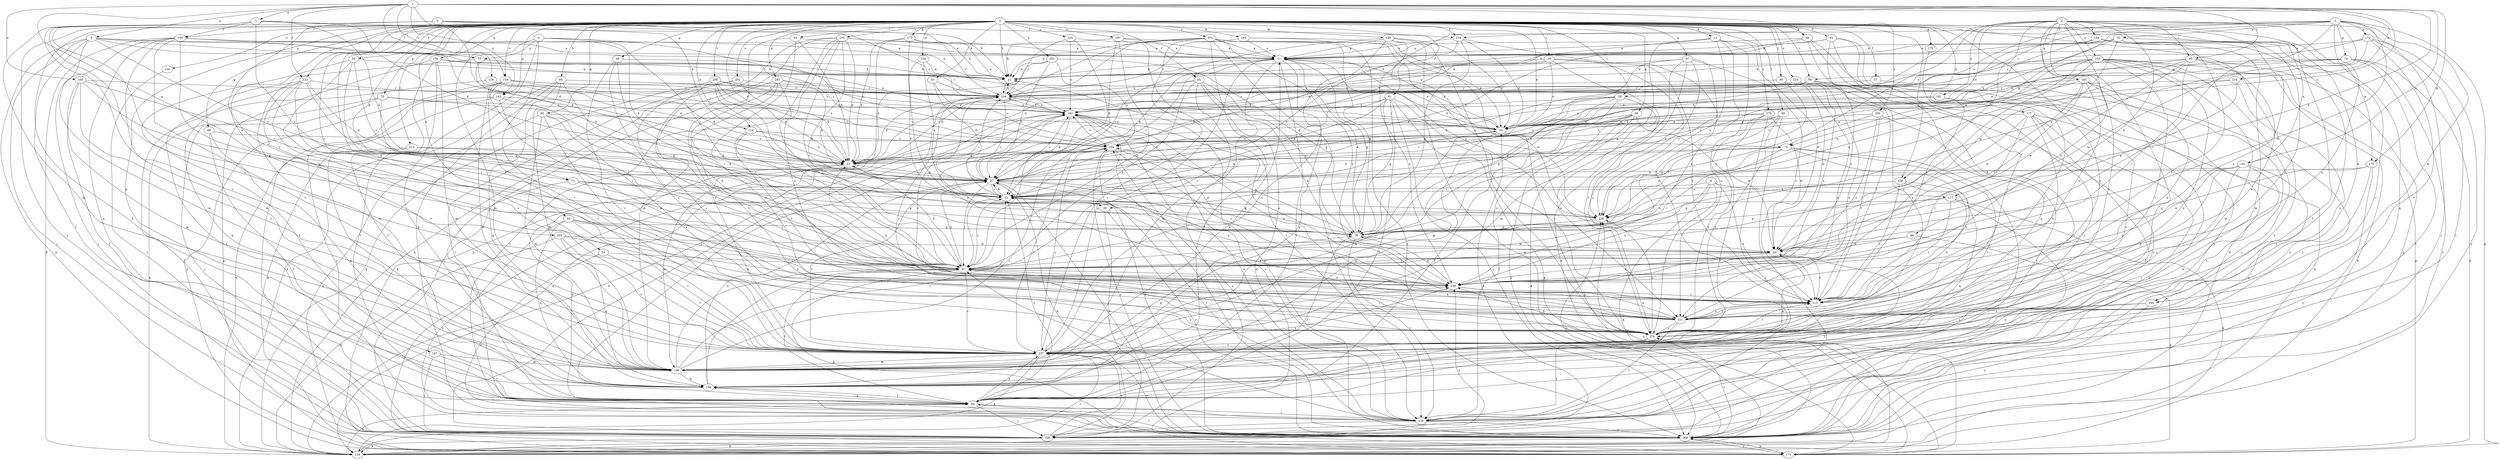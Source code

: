 strict digraph  {
0;
1;
2;
3;
4;
5;
6;
7;
9;
10;
11;
14;
21;
24;
26;
29;
30;
32;
33;
43;
44;
53;
54;
55;
57;
58;
61;
62;
64;
65;
66;
67;
68;
69;
70;
72;
73;
74;
75;
76;
84;
86;
87;
89;
93;
94;
95;
97;
99;
108;
114;
116;
117;
119;
123;
128;
130;
139;
140;
143;
144;
150;
151;
154;
159;
160;
161;
162;
165;
167;
170;
171;
173;
175;
176;
177;
179;
182;
183;
184;
187;
193;
194;
195;
201;
202;
204;
209;
212;
214;
215;
216;
224;
226;
236;
237;
238;
245;
246;
247;
250;
252;
258;
265;
268;
270;
279;
0 -> 14  [label=b];
0 -> 21  [label=b];
0 -> 24  [label=c];
0 -> 26  [label=c];
0 -> 29  [label=c];
0 -> 33  [label=d];
0 -> 43  [label=d];
0 -> 44  [label=e];
0 -> 53  [label=e];
0 -> 54  [label=f];
0 -> 55  [label=f];
0 -> 57  [label=f];
0 -> 58  [label=f];
0 -> 61  [label=f];
0 -> 62  [label=f];
0 -> 64  [label=f];
0 -> 65  [label=g];
0 -> 66  [label=g];
0 -> 67  [label=g];
0 -> 68  [label=g];
0 -> 69  [label=g];
0 -> 70  [label=g];
0 -> 72  [label=g];
0 -> 84  [label=h];
0 -> 89  [label=i];
0 -> 93  [label=i];
0 -> 94  [label=i];
0 -> 99  [label=j];
0 -> 108  [label=j];
0 -> 114  [label=k];
0 -> 123  [label=l];
0 -> 139  [label=m];
0 -> 143  [label=n];
0 -> 154  [label=o];
0 -> 159  [label=o];
0 -> 165  [label=p];
0 -> 167  [label=p];
0 -> 170  [label=p];
0 -> 175  [label=q];
0 -> 176  [label=q];
0 -> 177  [label=q];
0 -> 179  [label=q];
0 -> 182  [label=q];
0 -> 187  [label=r];
0 -> 193  [label=r];
0 -> 195  [label=s];
0 -> 201  [label=s];
0 -> 202  [label=s];
0 -> 209  [label=t];
0 -> 212  [label=t];
0 -> 214  [label=t];
0 -> 216  [label=u];
0 -> 224  [label=u];
0 -> 236  [label=v];
0 -> 238  [label=w];
0 -> 245  [label=w];
0 -> 246  [label=w];
0 -> 250  [label=x];
0 -> 252  [label=x];
0 -> 258  [label=x];
0 -> 265  [label=y];
0 -> 268  [label=y];
0 -> 270  [label=z];
0 -> 279  [label=z];
1 -> 7  [label=a];
1 -> 9  [label=a];
1 -> 72  [label=g];
1 -> 73  [label=g];
1 -> 95  [label=i];
1 -> 114  [label=k];
1 -> 116  [label=k];
1 -> 117  [label=k];
1 -> 123  [label=l];
1 -> 128  [label=l];
1 -> 143  [label=n];
1 -> 159  [label=o];
1 -> 160  [label=o];
1 -> 170  [label=p];
1 -> 182  [label=q];
1 -> 204  [label=s];
2 -> 53  [label=e];
2 -> 64  [label=f];
2 -> 73  [label=g];
2 -> 86  [label=h];
2 -> 87  [label=h];
2 -> 95  [label=i];
2 -> 108  [label=j];
2 -> 144  [label=n];
2 -> 150  [label=n];
2 -> 151  [label=n];
2 -> 161  [label=o];
2 -> 183  [label=q];
2 -> 184  [label=q];
2 -> 236  [label=v];
2 -> 237  [label=v];
2 -> 258  [label=x];
3 -> 10  [label=a];
3 -> 29  [label=c];
3 -> 73  [label=g];
3 -> 74  [label=g];
3 -> 97  [label=i];
3 -> 162  [label=o];
3 -> 171  [label=p];
3 -> 173  [label=p];
3 -> 184  [label=q];
3 -> 214  [label=t];
3 -> 226  [label=u];
3 -> 246  [label=w];
3 -> 247  [label=w];
4 -> 30  [label=c];
4 -> 75  [label=g];
4 -> 87  [label=h];
4 -> 130  [label=l];
4 -> 140  [label=m];
4 -> 204  [label=s];
4 -> 237  [label=v];
5 -> 21  [label=b];
5 -> 43  [label=d];
5 -> 97  [label=i];
5 -> 140  [label=m];
5 -> 162  [label=o];
5 -> 214  [label=t];
6 -> 30  [label=c];
6 -> 117  [label=k];
6 -> 119  [label=k];
6 -> 215  [label=t];
6 -> 258  [label=x];
6 -> 279  [label=z];
7 -> 43  [label=d];
7 -> 87  [label=h];
7 -> 97  [label=i];
7 -> 151  [label=n];
7 -> 162  [label=o];
7 -> 193  [label=r];
7 -> 226  [label=u];
7 -> 237  [label=v];
9 -> 11  [label=a];
9 -> 32  [label=c];
9 -> 53  [label=e];
9 -> 64  [label=f];
9 -> 75  [label=g];
9 -> 108  [label=j];
9 -> 140  [label=m];
9 -> 173  [label=p];
9 -> 204  [label=s];
10 -> 11  [label=a];
10 -> 21  [label=b];
10 -> 43  [label=d];
10 -> 53  [label=e];
10 -> 76  [label=g];
10 -> 215  [label=t];
10 -> 237  [label=v];
10 -> 258  [label=x];
11 -> 21  [label=b];
11 -> 32  [label=c];
11 -> 53  [label=e];
11 -> 64  [label=f];
11 -> 76  [label=g];
11 -> 87  [label=h];
11 -> 140  [label=m];
11 -> 184  [label=q];
11 -> 226  [label=u];
14 -> 11  [label=a];
14 -> 43  [label=d];
14 -> 76  [label=g];
14 -> 151  [label=n];
14 -> 226  [label=u];
14 -> 247  [label=w];
14 -> 258  [label=x];
21 -> 194  [label=r];
24 -> 97  [label=i];
24 -> 237  [label=v];
24 -> 268  [label=y];
26 -> 21  [label=b];
26 -> 43  [label=d];
26 -> 53  [label=e];
26 -> 87  [label=h];
26 -> 215  [label=t];
26 -> 226  [label=u];
26 -> 279  [label=z];
29 -> 32  [label=c];
29 -> 43  [label=d];
29 -> 76  [label=g];
29 -> 140  [label=m];
29 -> 151  [label=n];
29 -> 162  [label=o];
30 -> 108  [label=j];
30 -> 268  [label=y];
32 -> 53  [label=e];
32 -> 87  [label=h];
32 -> 97  [label=i];
32 -> 194  [label=r];
32 -> 226  [label=u];
33 -> 87  [label=h];
33 -> 194  [label=r];
33 -> 204  [label=s];
43 -> 87  [label=h];
43 -> 140  [label=m];
44 -> 76  [label=g];
44 -> 97  [label=i];
44 -> 151  [label=n];
44 -> 184  [label=q];
44 -> 237  [label=v];
44 -> 268  [label=y];
53 -> 11  [label=a];
53 -> 173  [label=p];
53 -> 184  [label=q];
53 -> 194  [label=r];
53 -> 204  [label=s];
54 -> 21  [label=b];
54 -> 32  [label=c];
54 -> 64  [label=f];
54 -> 237  [label=v];
54 -> 258  [label=x];
55 -> 43  [label=d];
55 -> 76  [label=g];
55 -> 97  [label=i];
55 -> 108  [label=j];
55 -> 173  [label=p];
55 -> 194  [label=r];
55 -> 258  [label=x];
57 -> 194  [label=r];
57 -> 268  [label=y];
58 -> 53  [label=e];
58 -> 76  [label=g];
58 -> 108  [label=j];
58 -> 204  [label=s];
58 -> 279  [label=z];
61 -> 32  [label=c];
61 -> 64  [label=f];
61 -> 76  [label=g];
61 -> 97  [label=i];
61 -> 162  [label=o];
61 -> 173  [label=p];
61 -> 268  [label=y];
61 -> 279  [label=z];
62 -> 11  [label=a];
62 -> 87  [label=h];
62 -> 184  [label=q];
62 -> 258  [label=x];
62 -> 268  [label=y];
62 -> 279  [label=z];
64 -> 32  [label=c];
64 -> 108  [label=j];
64 -> 130  [label=l];
64 -> 162  [label=o];
64 -> 184  [label=q];
64 -> 237  [label=v];
65 -> 53  [label=e];
65 -> 97  [label=i];
65 -> 140  [label=m];
65 -> 173  [label=p];
65 -> 237  [label=v];
65 -> 279  [label=z];
66 -> 21  [label=b];
66 -> 97  [label=i];
66 -> 237  [label=v];
66 -> 279  [label=z];
67 -> 21  [label=b];
67 -> 32  [label=c];
67 -> 119  [label=k];
67 -> 140  [label=m];
67 -> 215  [label=t];
67 -> 226  [label=u];
67 -> 279  [label=z];
68 -> 53  [label=e];
68 -> 64  [label=f];
68 -> 97  [label=i];
68 -> 119  [label=k];
68 -> 130  [label=l];
68 -> 247  [label=w];
68 -> 268  [label=y];
69 -> 64  [label=f];
69 -> 184  [label=q];
69 -> 204  [label=s];
70 -> 97  [label=i];
70 -> 108  [label=j];
70 -> 119  [label=k];
70 -> 162  [label=o];
70 -> 204  [label=s];
72 -> 32  [label=c];
72 -> 64  [label=f];
72 -> 76  [label=g];
72 -> 97  [label=i];
73 -> 43  [label=d];
73 -> 64  [label=f];
73 -> 87  [label=h];
73 -> 97  [label=i];
73 -> 215  [label=t];
73 -> 226  [label=u];
73 -> 237  [label=v];
74 -> 32  [label=c];
74 -> 130  [label=l];
74 -> 162  [label=o];
74 -> 173  [label=p];
74 -> 268  [label=y];
74 -> 94  [label=g];
75 -> 21  [label=b];
75 -> 43  [label=d];
75 -> 87  [label=h];
75 -> 140  [label=m];
75 -> 162  [label=o];
76 -> 11  [label=a];
76 -> 64  [label=f];
76 -> 130  [label=l];
76 -> 204  [label=s];
76 -> 247  [label=w];
84 -> 76  [label=g];
84 -> 119  [label=k];
84 -> 140  [label=m];
84 -> 184  [label=q];
84 -> 194  [label=r];
84 -> 268  [label=y];
86 -> 97  [label=i];
86 -> 173  [label=p];
86 -> 247  [label=w];
87 -> 32  [label=c];
87 -> 76  [label=g];
87 -> 97  [label=i];
87 -> 130  [label=l];
87 -> 162  [label=o];
87 -> 204  [label=s];
87 -> 237  [label=v];
87 -> 258  [label=x];
89 -> 11  [label=a];
89 -> 119  [label=k];
89 -> 130  [label=l];
89 -> 204  [label=s];
89 -> 279  [label=z];
93 -> 11  [label=a];
93 -> 43  [label=d];
93 -> 215  [label=t];
93 -> 237  [label=v];
94 -> 32  [label=c];
94 -> 87  [label=h];
94 -> 119  [label=k];
94 -> 130  [label=l];
94 -> 162  [label=o];
94 -> 194  [label=r];
94 -> 215  [label=t];
95 -> 21  [label=b];
95 -> 53  [label=e];
95 -> 97  [label=i];
95 -> 151  [label=n];
95 -> 226  [label=u];
95 -> 247  [label=w];
95 -> 268  [label=y];
97 -> 32  [label=c];
97 -> 43  [label=d];
97 -> 64  [label=f];
97 -> 87  [label=h];
97 -> 151  [label=n];
97 -> 173  [label=p];
97 -> 237  [label=v];
97 -> 258  [label=x];
99 -> 97  [label=i];
99 -> 151  [label=n];
99 -> 194  [label=r];
99 -> 247  [label=w];
108 -> 53  [label=e];
108 -> 87  [label=h];
108 -> 119  [label=k];
108 -> 162  [label=o];
108 -> 237  [label=v];
114 -> 43  [label=d];
114 -> 97  [label=i];
114 -> 204  [label=s];
114 -> 215  [label=t];
116 -> 53  [label=e];
116 -> 76  [label=g];
116 -> 194  [label=r];
116 -> 279  [label=z];
117 -> 76  [label=g];
117 -> 119  [label=k];
117 -> 215  [label=t];
117 -> 226  [label=u];
117 -> 268  [label=y];
119 -> 64  [label=f];
119 -> 162  [label=o];
119 -> 237  [label=v];
119 -> 258  [label=x];
123 -> 64  [label=f];
123 -> 76  [label=g];
123 -> 87  [label=h];
123 -> 97  [label=i];
123 -> 184  [label=q];
123 -> 194  [label=r];
123 -> 237  [label=v];
123 -> 279  [label=z];
128 -> 43  [label=d];
128 -> 108  [label=j];
128 -> 194  [label=r];
130 -> 43  [label=d];
130 -> 97  [label=i];
130 -> 108  [label=j];
130 -> 162  [label=o];
130 -> 204  [label=s];
130 -> 268  [label=y];
139 -> 11  [label=a];
139 -> 32  [label=c];
139 -> 53  [label=e];
139 -> 173  [label=p];
139 -> 237  [label=v];
139 -> 258  [label=x];
139 -> 279  [label=z];
140 -> 32  [label=c];
140 -> 76  [label=g];
140 -> 97  [label=i];
140 -> 184  [label=q];
140 -> 204  [label=s];
140 -> 247  [label=w];
140 -> 258  [label=x];
143 -> 97  [label=i];
143 -> 119  [label=k];
143 -> 151  [label=n];
143 -> 162  [label=o];
143 -> 173  [label=p];
144 -> 11  [label=a];
144 -> 140  [label=m];
144 -> 162  [label=o];
144 -> 215  [label=t];
144 -> 268  [label=y];
150 -> 21  [label=b];
150 -> 76  [label=g];
150 -> 97  [label=i];
150 -> 108  [label=j];
150 -> 119  [label=k];
150 -> 140  [label=m];
150 -> 173  [label=p];
150 -> 194  [label=r];
150 -> 226  [label=u];
150 -> 237  [label=v];
150 -> 279  [label=z];
151 -> 32  [label=c];
151 -> 130  [label=l];
151 -> 162  [label=o];
151 -> 194  [label=r];
151 -> 215  [label=t];
151 -> 279  [label=z];
154 -> 108  [label=j];
159 -> 97  [label=i];
159 -> 140  [label=m];
159 -> 162  [label=o];
159 -> 173  [label=p];
159 -> 194  [label=r];
159 -> 204  [label=s];
159 -> 237  [label=v];
159 -> 268  [label=y];
160 -> 32  [label=c];
160 -> 64  [label=f];
160 -> 76  [label=g];
160 -> 140  [label=m];
160 -> 194  [label=r];
160 -> 237  [label=v];
161 -> 53  [label=e];
161 -> 162  [label=o];
161 -> 215  [label=t];
161 -> 237  [label=v];
162 -> 53  [label=e];
162 -> 87  [label=h];
162 -> 119  [label=k];
162 -> 130  [label=l];
162 -> 194  [label=r];
162 -> 268  [label=y];
165 -> 87  [label=h];
165 -> 97  [label=i];
165 -> 108  [label=j];
165 -> 151  [label=n];
165 -> 194  [label=r];
165 -> 279  [label=z];
167 -> 64  [label=f];
167 -> 108  [label=j];
167 -> 140  [label=m];
170 -> 87  [label=h];
170 -> 247  [label=w];
170 -> 268  [label=y];
170 -> 279  [label=z];
171 -> 11  [label=a];
171 -> 130  [label=l];
171 -> 194  [label=r];
171 -> 237  [label=v];
171 -> 247  [label=w];
171 -> 268  [label=y];
173 -> 194  [label=r];
173 -> 226  [label=u];
173 -> 268  [label=y];
175 -> 11  [label=a];
175 -> 21  [label=b];
175 -> 32  [label=c];
175 -> 43  [label=d];
175 -> 173  [label=p];
176 -> 21  [label=b];
176 -> 64  [label=f];
176 -> 140  [label=m];
176 -> 173  [label=p];
176 -> 184  [label=q];
176 -> 194  [label=r];
177 -> 53  [label=e];
177 -> 64  [label=f];
177 -> 108  [label=j];
177 -> 151  [label=n];
177 -> 215  [label=t];
177 -> 258  [label=x];
177 -> 268  [label=y];
179 -> 215  [label=t];
182 -> 87  [label=h];
182 -> 140  [label=m];
182 -> 151  [label=n];
182 -> 184  [label=q];
182 -> 215  [label=t];
182 -> 279  [label=z];
183 -> 43  [label=d];
183 -> 97  [label=i];
183 -> 130  [label=l];
183 -> 151  [label=n];
183 -> 194  [label=r];
183 -> 247  [label=w];
183 -> 258  [label=x];
184 -> 11  [label=a];
184 -> 64  [label=f];
184 -> 87  [label=h];
184 -> 97  [label=i];
187 -> 11  [label=a];
187 -> 21  [label=b];
187 -> 87  [label=h];
187 -> 97  [label=i];
187 -> 130  [label=l];
187 -> 226  [label=u];
193 -> 11  [label=a];
193 -> 21  [label=b];
193 -> 43  [label=d];
193 -> 108  [label=j];
193 -> 119  [label=k];
193 -> 140  [label=m];
193 -> 184  [label=q];
193 -> 237  [label=v];
193 -> 258  [label=x];
194 -> 21  [label=b];
194 -> 32  [label=c];
194 -> 43  [label=d];
194 -> 162  [label=o];
195 -> 11  [label=a];
195 -> 43  [label=d];
195 -> 76  [label=g];
195 -> 97  [label=i];
195 -> 119  [label=k];
195 -> 140  [label=m];
195 -> 151  [label=n];
195 -> 194  [label=r];
195 -> 268  [label=y];
201 -> 11  [label=a];
201 -> 21  [label=b];
201 -> 43  [label=d];
201 -> 53  [label=e];
201 -> 64  [label=f];
201 -> 76  [label=g];
201 -> 130  [label=l];
201 -> 194  [label=r];
201 -> 237  [label=v];
201 -> 258  [label=x];
202 -> 43  [label=d];
202 -> 119  [label=k];
202 -> 130  [label=l];
202 -> 194  [label=r];
204 -> 43  [label=d];
204 -> 53  [label=e];
204 -> 162  [label=o];
204 -> 237  [label=v];
204 -> 247  [label=w];
204 -> 258  [label=x];
204 -> 268  [label=y];
209 -> 32  [label=c];
209 -> 43  [label=d];
209 -> 53  [label=e];
209 -> 97  [label=i];
209 -> 194  [label=r];
209 -> 258  [label=x];
209 -> 279  [label=z];
212 -> 43  [label=d];
212 -> 87  [label=h];
212 -> 108  [label=j];
212 -> 184  [label=q];
214 -> 11  [label=a];
214 -> 32  [label=c];
214 -> 53  [label=e];
214 -> 76  [label=g];
214 -> 215  [label=t];
215 -> 43  [label=d];
215 -> 151  [label=n];
215 -> 162  [label=o];
216 -> 11  [label=a];
216 -> 97  [label=i];
216 -> 162  [label=o];
216 -> 194  [label=r];
224 -> 108  [label=j];
224 -> 151  [label=n];
224 -> 194  [label=r];
224 -> 258  [label=x];
226 -> 32  [label=c];
226 -> 76  [label=g];
236 -> 32  [label=c];
236 -> 76  [label=g];
236 -> 151  [label=n];
236 -> 184  [label=q];
236 -> 215  [label=t];
237 -> 11  [label=a];
237 -> 53  [label=e];
237 -> 119  [label=k];
237 -> 140  [label=m];
237 -> 204  [label=s];
237 -> 258  [label=x];
238 -> 21  [label=b];
238 -> 32  [label=c];
238 -> 226  [label=u];
245 -> 11  [label=a];
245 -> 194  [label=r];
245 -> 247  [label=w];
245 -> 268  [label=y];
246 -> 151  [label=n];
246 -> 268  [label=y];
246 -> 279  [label=z];
247 -> 97  [label=i];
247 -> 130  [label=l];
247 -> 215  [label=t];
247 -> 258  [label=x];
250 -> 53  [label=e];
250 -> 215  [label=t];
250 -> 226  [label=u];
250 -> 237  [label=v];
250 -> 258  [label=x];
252 -> 21  [label=b];
252 -> 43  [label=d];
252 -> 76  [label=g];
252 -> 87  [label=h];
252 -> 204  [label=s];
258 -> 76  [label=g];
258 -> 151  [label=n];
258 -> 162  [label=o];
258 -> 215  [label=t];
265 -> 119  [label=k];
265 -> 184  [label=q];
265 -> 215  [label=t];
265 -> 237  [label=v];
265 -> 247  [label=w];
268 -> 21  [label=b];
268 -> 64  [label=f];
268 -> 87  [label=h];
268 -> 119  [label=k];
268 -> 173  [label=p];
268 -> 204  [label=s];
268 -> 226  [label=u];
268 -> 237  [label=v];
268 -> 279  [label=z];
270 -> 53  [label=e];
270 -> 64  [label=f];
270 -> 108  [label=j];
270 -> 204  [label=s];
270 -> 247  [label=w];
270 -> 279  [label=z];
279 -> 97  [label=i];
279 -> 130  [label=l];
279 -> 194  [label=r];
279 -> 215  [label=t];
279 -> 226  [label=u];
279 -> 237  [label=v];
279 -> 258  [label=x];
}
